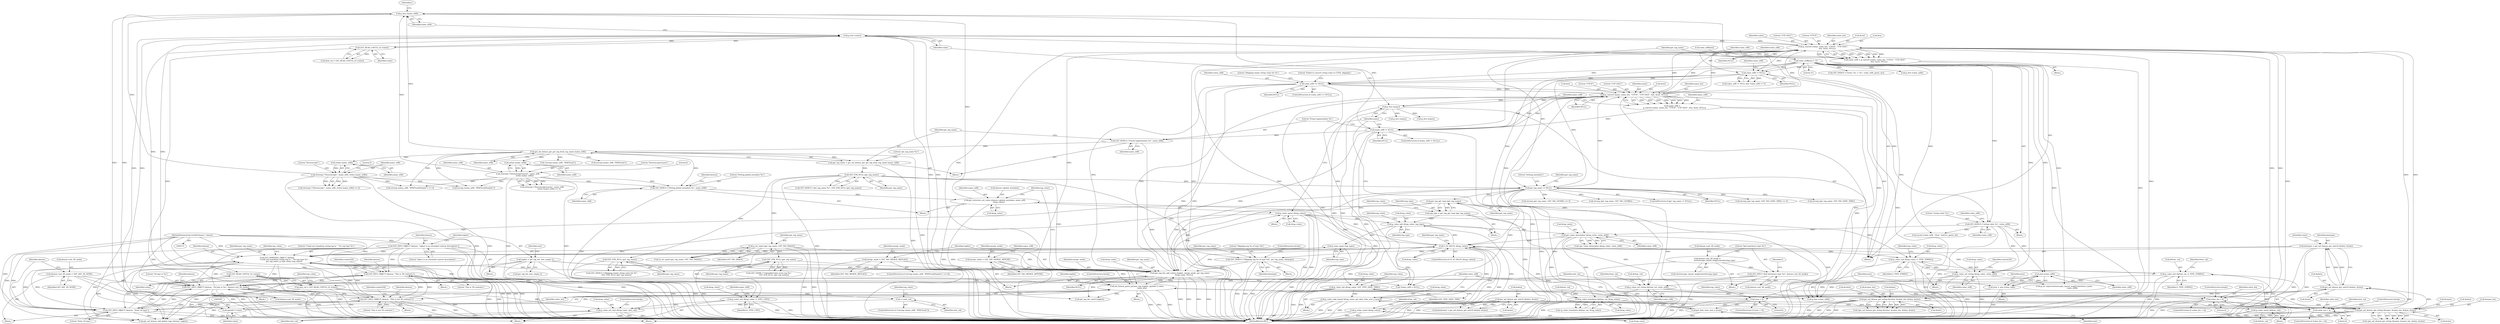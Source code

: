 digraph "0_gst-plugins-ugly_d21017b52a585f145e8d62781bcc1c5fefc7ee37@API" {
"1000625" [label="(Call,g_free (name_utf8))"];
"1000546" [label="(Call,strncmp (\"Stereoscopic\", name_utf8, strlen (name_utf8)))"];
"1000549" [label="(Call,strlen (name_utf8))"];
"1000233" [label="(Call,gst_asf_demux_get_gst_tag_from_tag_name (name_utf8))"];
"1000228" [label="(Call,GST_DEBUG (\"Found tag/metadata %s\", name_utf8))"];
"1000224" [label="(Call,name_utf8 != NULL)"];
"1000211" [label="(Call,name_utf8 =\n        g_convert (name, name_len, \"UTF-8\", \"UTF-16LE\", &in, &out, NULL))"];
"1000213" [label="(Call,g_convert (name, name_len, \"UTF-8\", \"UTF-16LE\", &in, &out, NULL))"];
"1000621" [label="(Call,g_free (name))"];
"1000247" [label="(Call,g_convert (value, value_len, \"UTF-8\", \"UTF-16LE\",\n              &in, &out, NULL))"];
"1000623" [label="(Call,g_free (value))"];
"1000514" [label="(Call,GST_READ_UINT32_LE (value))"];
"1000499" [label="(Call,(guint8 *) value)"];
"1000542" [label="(Call,GST_READ_UINT32_LE (value))"];
"1000508" [label="(Call,value_len < 4)"];
"1000497" [label="(Call,asf_demux_parse_picture_tag (taglist, (guint8 *) value,\n                  value_len))"];
"1000131" [label="(Call,taglist = gst_tag_list_new_empty ())"];
"1000599" [label="(Call,gst_tag_list_add_values (taglist, merge_mode, gst_tag_name,\n              &tag_value, NULL))"];
"1000596" [label="(Call,merge_mode = GST_TAG_MERGE_REPLACE)"];
"1000587" [label="(Call,merge_mode = GST_TAG_MERGE_APPEND)"];
"1000237" [label="(Call,GST_STR_NULL (gst_tag_name))"];
"1000231" [label="(Call,gst_tag_name = gst_asf_demux_get_gst_tag_from_tag_name (name_utf8))"];
"1000492" [label="(Call,GST_STR_NULL (gst_tag_name))"];
"1000486" [label="(Call,g_str_equal (gst_tag_name, GST_TAG_IMAGE))"];
"1000474" [label="(Call,GST_STR_NULL (gst_tag_name))"];
"1000375" [label="(Call,GST_WARNING_OBJECT (demux,\n                        \"Could not transform string tag to \" \"%s tag type %s\",\n                        gst_tag_name, g_type_name (tag_type)))"];
"1000556" [label="(Call,GST_INFO_OBJECT (demux, \"This is 3D contents\"))"];
"1000128" [label="(Call,GST_INFO_OBJECT (demux, \"object is an extended content description\"))"];
"1000116" [label="(MethodParameterIn,GstASFDemux * demux)"];
"1000446" [label="(Call,GST_INFO_OBJECT (demux, \"3d type is %u\", demux->asf_3D_mode))"];
"1000564" [label="(Call,GST_INFO_OBJECT (demux, \"This is not 3D contenst\"))"];
"1000459" [label="(Call,GST_INFO_OBJECT (demux, \"None 3d type\"))"];
"1000454" [label="(Call,demux->asf_3D_mode = GST_ASF_3D_NONE)"];
"1000441" [label="(Call,GST_INFO (\"find interleave type %u\", demux->asf_3D_mode))"];
"1000432" [label="(Call,demux->asf_3D_mode =\n                          stereoscopic_layout_map[i].interleaving_type)"];
"1000345" [label="(Call,gst_tag_get_type (gst_tag_name))"];
"1000276" [label="(Call,gst_tag_name != NULL)"];
"1000259" [label="(Call,value_utf8 != NULL)"];
"1000245" [label="(Call,value_utf8 = g_convert (value, value_len, \"UTF-8\", \"UTF-16LE\",\n              &in, &out, NULL))"];
"1000270" [label="(Call,value_utf8[out] = '\0')"];
"1000379" [label="(Call,g_type_name (tag_type))"];
"1000347" [label="(Call,g_value_init (&tag_value, tag_type))"];
"1000579" [label="(Call,G_IS_VALUE (&tag_value))"];
"1000395" [label="(Call,g_value_set_string (&tag_value, value_utf8))"];
"1000391" [label="(Call,g_value_init (&tag_value, G_TYPE_STRING))"];
"1000618" [label="(Call,g_value_unset (&tag_value))"];
"1000611" [label="(Call,gst_structure_set_value (demux->global_metadata, name_utf8,\n              &tag_value))"];
"1000608" [label="(Call,GST_DEBUG (\"Setting global metadata %s\", name_utf8))"];
"1000405" [label="(Call,strncmp (\"StereoscopicLayout\", name_utf8,\n                        strlen (name_utf8)))"];
"1000408" [label="(Call,strlen (name_utf8))"];
"1000359" [label="(Call,g_value_init (&from_val, G_TYPE_STRING))"];
"1000384" [label="(Call,g_value_unset (&from_val))"];
"1000369" [label="(Call,g_value_transform (&from_val, &tag_value))"];
"1000363" [label="(Call,g_value_set_string (&from_val, value_utf8))"];
"1000353" [label="(Call,gst_value_deserialize (&tag_value, value_utf8))"];
"1000267" [label="(Call,GST_DEBUG (\"string value %s\", value_utf8))"];
"1000527" [label="(Call,g_value_set_uint (&tag_value, uint_val))"];
"1000516" [label="(Call,g_value_init (&tag_value, G_TYPE_UINT))"];
"1000512" [label="(Call,uint_val = GST_READ_UINT32_LE (value))"];
"1000525" [label="(Call,++uint_val)"];
"1000301" [label="(Call,g_value_take_boxed (&tag_value, gst_date_time_new_y (year)))"];
"1000297" [label="(Call,g_value_init (&tag_value, GST_TYPE_DATE_TIME))"];
"1000304" [label="(Call,gst_date_time_new_y (year))"];
"1000293" [label="(Call,year > 0)"];
"1000288" [label="(Call,year = atoi (value_utf8))"];
"1000290" [label="(Call,atoi (value_utf8))"];
"1000381" [label="(Call,g_value_unset (&tag_value))"];
"1000343" [label="(Call,tag_type = gst_tag_get_type (gst_tag_name))"];
"1000573" [label="(Call,GST_DEBUG (\"Skipping tag %s of type %d\", gst_tag_name, datatype))"];
"1000189" [label="(Call,datatype = gst_asf_demux_get_uint16 (&data, &size))"];
"1000191" [label="(Call,gst_asf_demux_get_uint16 (&data, &size))"];
"1000171" [label="(Call,gst_asf_demux_get_string (&name, &name_len, &data, &size))"];
"1000141" [label="(Call,gst_asf_demux_get_uint16 (&data, &size))"];
"1000198" [label="(Call,gst_asf_demux_get_string (&value, &value_len, &data, &size))"];
"1000464" [label="(Call,value_utf8 == NULL)"];
"1000536" [label="(Call,value_len < 4)"];
"1000249" [label="(Identifier,value_len)"];
"1000365" [label="(Identifier,from_val)"];
"1000189" [label="(Call,datatype = gst_asf_demux_get_uint16 (&data, &size))"];
"1000519" [label="(Identifier,G_TYPE_UINT)"];
"1000382" [label="(Call,&tag_value)"];
"1000203" [label="(Call,&data)"];
"1000453" [label="(Block,)"];
"1000274" [label="(Literal,'\0')"];
"1000391" [label="(Call,g_value_init (&tag_value, G_TYPE_STRING))"];
"1000401" [label="(Block,)"];
"1000515" [label="(Identifier,value)"];
"1000477" [label="(Identifier,value_utf8)"];
"1000308" [label="(Call,strcmp (gst_tag_name, GST_TAG_GENRE) == 0)"];
"1000199" [label="(Call,&value)"];
"1000509" [label="(Identifier,value_len)"];
"1000464" [label="(Call,value_utf8 == NULL)"];
"1000235" [label="(Call,GST_DEBUG (\"gst_tag_name %s\", GST_STR_NULL (gst_tag_name)))"];
"1000243" [label="(Block,)"];
"1000246" [label="(Identifier,value_utf8)"];
"1000469" [label="(Literal,\"Failed to convert string value to UTF8, skipping\")"];
"1000197" [label="(Call,!gst_asf_demux_get_string (&value, &value_len, &data, &size))"];
"1000547" [label="(Literal,\"Stereoscopic\")"];
"1000288" [label="(Call,year = atoi (value_utf8))"];
"1000298" [label="(Call,&tag_value)"];
"1000375" [label="(Call,GST_WARNING_OBJECT (demux,\n                        \"Could not transform string tag to \" \"%s tag type %s\",\n                        gst_tag_name, g_type_name (tag_type)))"];
"1000371" [label="(Identifier,from_val)"];
"1000295" [label="(Literal,0)"];
"1000286" [label="(Block,)"];
"1000449" [label="(Call,demux->asf_3D_mode)"];
"1000590" [label="(ControlStructure,if (strcmp (name_utf8, \"WM/TrackNumber\") == 0))"];
"1000551" [label="(Literal,0)"];
"1000475" [label="(Identifier,gst_tag_name)"];
"1000526" [label="(Identifier,uint_val)"];
"1000622" [label="(Identifier,name)"];
"1000293" [label="(Call,year > 0)"];
"1000362" [label="(Identifier,G_TYPE_STRING)"];
"1000363" [label="(Call,g_value_set_string (&from_val, value_utf8))"];
"1000514" [label="(Call,GST_READ_UINT32_LE (value))"];
"1000230" [label="(Identifier,name_utf8)"];
"1000528" [label="(Call,&tag_value)"];
"1000582" [label="(Block,)"];
"1000376" [label="(Identifier,demux)"];
"1000573" [label="(Call,GST_DEBUG (\"Skipping tag %s of type %d\", gst_tag_name, datatype))"];
"1000254" [label="(Call,&out)"];
"1000487" [label="(Identifier,gst_tag_name)"];
"1000555" [label="(Block,)"];
"1000304" [label="(Call,gst_date_time_new_y (year))"];
"1000191" [label="(Call,gst_asf_demux_get_uint16 (&data, &size))"];
"1000176" [label="(Call,&data)"];
"1000131" [label="(Call,taglist = gst_tag_list_new_empty ())"];
"1000568" [label="(Identifier,content3D)"];
"1000345" [label="(Call,gst_tag_get_type (gst_tag_name))"];
"1000485" [label="(Call,!g_str_equal (gst_tag_name, GST_TAG_IMAGE))"];
"1000383" [label="(Identifier,tag_value)"];
"1000128" [label="(Call,GST_INFO_OBJECT (demux, \"object is an extended content description\"))"];
"1000577" [label="(ControlStructure,break;)"];
"1000492" [label="(Call,GST_STR_NULL (gst_tag_name))"];
"1000377" [label="(Literal,\"Could not transform string tag to \" \"%s tag type %s\")"];
"1000505" [label="(Block,)"];
"1000352" [label="(Call,!gst_value_deserialize (&tag_value, value_utf8))"];
"1000360" [label="(Call,&from_val)"];
"1000218" [label="(Call,&in)"];
"1000271" [label="(Call,value_utf8[out])"];
"1000601" [label="(Identifier,merge_mode)"];
"1000330" [label="(Call,GST_DEBUG (\"Genre: %s -> %s\", value_utf8, genre_str))"];
"1000537" [label="(Identifier,value_len)"];
"1000139" [label="(Call,blockcount = gst_asf_demux_get_uint16 (&data, &size))"];
"1000154" [label="(Identifier,i)"];
"1000436" [label="(Call,stereoscopic_layout_map[i].interleaving_type)"];
"1000608" [label="(Call,GST_DEBUG (\"Setting global metadata %s\", name_utf8))"];
"1000309" [label="(Call,strcmp (gst_tag_name, GST_TAG_GENRE))"];
"1000517" [label="(Call,&tag_value)"];
"1000290" [label="(Call,atoi (value_utf8))"];
"1000433" [label="(Call,demux->asf_3D_mode)"];
"1000615" [label="(Identifier,name_utf8)"];
"1000116" [label="(MethodParameterIn,GstASFDemux * demux)"];
"1000226" [label="(Identifier,NULL)"];
"1000542" [label="(Call,GST_READ_UINT32_LE (value))"];
"1000591" [label="(Call,strcmp (name_utf8, \"WM/TrackNumber\") == 0)"];
"1000625" [label="(Call,g_free (name_utf8))"];
"1000466" [label="(Identifier,NULL)"];
"1000605" [label="(Identifier,NULL)"];
"1000502" [label="(Identifier,value_len)"];
"1000277" [label="(Identifier,gst_tag_name)"];
"1000530" [label="(Identifier,uint_val)"];
"1000620" [label="(Identifier,tag_value)"];
"1000455" [label="(Call,demux->asf_3D_mode)"];
"1000611" [label="(Call,gst_structure_set_value (demux->global_metadata, name_utf8,\n              &tag_value))"];
"1000513" [label="(Identifier,uint_val)"];
"1000454" [label="(Call,demux->asf_3D_mode = GST_ASF_3D_NONE)"];
"1000359" [label="(Call,g_value_init (&from_val, G_TYPE_STRING))"];
"1000405" [label="(Call,strncmp (\"StereoscopicLayout\", name_utf8,\n                        strlen (name_utf8)))"];
"1000461" [label="(Literal,\"None 3d type\")"];
"1000302" [label="(Call,&tag_value)"];
"1000421" [label="(Identifier,i)"];
"1000232" [label="(Identifier,gst_tag_name)"];
"1000587" [label="(Call,merge_mode = GST_TAG_MERGE_APPEND)"];
"1000136" [label="(Identifier,size)"];
"1000498" [label="(Identifier,taglist)"];
"1000297" [label="(Call,g_value_init (&tag_value, GST_TYPE_DATE_TIME))"];
"1000356" [label="(Identifier,value_utf8)"];
"1000144" [label="(Call,&size)"];
"1000565" [label="(Identifier,demux)"];
"1000266" [label="(Block,)"];
"1000275" [label="(ControlStructure,if (gst_tag_name != NULL))"];
"1000212" [label="(Identifier,name_utf8)"];
"1000354" [label="(Call,&tag_value)"];
"1000174" [label="(Call,&name_len)"];
"1000597" [label="(Identifier,merge_mode)"];
"1000640" [label="(MethodReturn,RET)"];
"1000256" [label="(Identifier,NULL)"];
"1000603" [label="(Call,&tag_value)"];
"1000236" [label="(Literal,\"gst_tag_name %s\")"];
"1000178" [label="(Call,&size)"];
"1000319" [label="(Call,sscanf (value_utf8, \"(%u)\", &id3v1_genre_id))"];
"1000205" [label="(Call,&size)"];
"1000432" [label="(Call,demux->asf_3D_mode =\n                          stereoscopic_layout_map[i].interleaving_type)"];
"1000346" [label="(Identifier,gst_tag_name)"];
"1000536" [label="(Call,value_len < 4)"];
"1000623" [label="(Call,g_free (value))"];
"1000531" [label="(ControlStructure,break;)"];
"1000541" [label="(Identifier,bool_val)"];
"1000459" [label="(Call,GST_INFO_OBJECT (demux, \"None 3d type\"))"];
"1000370" [label="(Call,&from_val)"];
"1000575" [label="(Identifier,gst_tag_name)"];
"1000227" [label="(Block,)"];
"1000216" [label="(Literal,\"UTF-8\")"];
"1000349" [label="(Identifier,tag_value)"];
"1000636" [label="(Call,gst_tag_list_unref (taglist))"];
"1000550" [label="(Identifier,name_utf8)"];
"1000546" [label="(Call,strncmp (\"Stereoscopic\", name_utf8, strlen (name_utf8)))"];
"1000165" [label="(Call,*name_utf8 = NULL)"];
"1000493" [label="(Identifier,gst_tag_name)"];
"1000238" [label="(Identifier,gst_tag_name)"];
"1000224" [label="(Call,name_utf8 != NULL)"];
"1000231" [label="(Call,gst_tag_name = gst_asf_demux_get_gst_tag_from_tag_name (name_utf8))"];
"1000222" [label="(Identifier,NULL)"];
"1000217" [label="(Literal,\"UTF-16LE\")"];
"1000259" [label="(Call,value_utf8 != NULL)"];
"1000499" [label="(Call,(guint8 *) value)"];
"1000618" [label="(Call,g_value_unset (&tag_value))"];
"1000353" [label="(Call,gst_value_deserialize (&tag_value, value_utf8))"];
"1000607" [label="(Block,)"];
"1000344" [label="(Identifier,tag_type)"];
"1000172" [label="(Call,&name)"];
"1000535" [label="(ControlStructure,if (value_len < 4))"];
"1000201" [label="(Call,&value_len)"];
"1000234" [label="(Identifier,name_utf8)"];
"1000593" [label="(Identifier,name_utf8)"];
"1000357" [label="(Block,)"];
"1000613" [label="(Identifier,demux)"];
"1000589" [label="(Identifier,GST_TAG_MERGE_APPEND)"];
"1000521" [label="(Call,!strcmp (name_utf8, \"WM/Track\"))"];
"1000386" [label="(Identifier,from_val)"];
"1000474" [label="(Call,GST_STR_NULL (gst_tag_name))"];
"1000132" [label="(Identifier,taglist)"];
"1000448" [label="(Literal,\"3d type is %u\")"];
"1000446" [label="(Call,GST_INFO_OBJECT (demux, \"3d type is %u\", demux->asf_3D_mode))"];
"1000292" [label="(ControlStructure,if (year > 0))"];
"1000488" [label="(Identifier,GST_TAG_IMAGE)"];
"1000200" [label="(Identifier,value)"];
"1000497" [label="(Call,asf_demux_parse_picture_tag (taglist, (guint8 *) value,\n                  value_len))"];
"1000130" [label="(Literal,\"object is an extended content description\")"];
"1000268" [label="(Literal,\"string value %s\")"];
"1000385" [label="(Call,&from_val)"];
"1000529" [label="(Identifier,tag_value)"];
"1000142" [label="(Call,&data)"];
"1000580" [label="(Call,&tag_value)"];
"1000463" [label="(ControlStructure,if (value_utf8 == NULL))"];
"1000507" [label="(ControlStructure,if (value_len < 4))"];
"1000443" [label="(Call,demux->asf_3D_mode)"];
"1000395" [label="(Call,g_value_set_string (&tag_value, value_utf8))"];
"1000368" [label="(Call,!g_value_transform (&from_val, &tag_value))"];
"1000355" [label="(Identifier,tag_value)"];
"1000486" [label="(Call,g_str_equal (gst_tag_name, GST_TAG_IMAGE))"];
"1000392" [label="(Call,&tag_value)"];
"1000299" [label="(Identifier,tag_value)"];
"1000237" [label="(Call,GST_STR_NULL (gst_tag_name))"];
"1000264" [label="(Identifier,value_utf8)"];
"1000579" [label="(Call,G_IS_VALUE (&tag_value))"];
"1000374" [label="(Block,)"];
"1000616" [label="(Call,&tag_value)"];
"1000599" [label="(Call,gst_tag_list_add_values (taglist, merge_mode, gst_tag_name,\n              &tag_value, NULL))"];
"1000585" [label="(Block,)"];
"1000270" [label="(Call,value_utf8[out] = '\0')"];
"1000380" [label="(Identifier,tag_type)"];
"1000564" [label="(Call,GST_INFO_OBJECT (demux, \"This is not 3D contenst\"))"];
"1000578" [label="(ControlStructure,if (G_IS_VALUE (&tag_value)))"];
"1000588" [label="(Identifier,merge_mode)"];
"1000133" [label="(Call,gst_tag_list_new_empty ())"];
"1000396" [label="(Call,&tag_value)"];
"1000141" [label="(Call,gst_asf_demux_get_uint16 (&data, &size))"];
"1000511" [label="(ControlStructure,break;)"];
"1000276" [label="(Call,gst_tag_name != NULL)"];
"1000379" [label="(Call,g_type_name (tag_type))"];
"1000431" [label="(Block,)"];
"1000407" [label="(Identifier,name_utf8)"];
"1000129" [label="(Identifier,demux)"];
"1000516" [label="(Call,g_value_init (&tag_value, G_TYPE_UINT))"];
"1000520" [label="(ControlStructure,if (!strcmp (name_utf8, \"WM/Track\")))"];
"1000300" [label="(Identifier,GST_TYPE_DATE_TIME)"];
"1000408" [label="(Call,strlen (name_utf8))"];
"1000186" [label="(Call,g_free (name))"];
"1000208" [label="(Call,g_free (name))"];
"1000190" [label="(Identifier,datatype)"];
"1000548" [label="(Identifier,name_utf8)"];
"1000211" [label="(Call,name_utf8 =\n        g_convert (name, name_len, \"UTF-8\", \"UTF-16LE\", &in, &out, NULL))"];
"1000627" [label="(Call,gst_asf_demux_add_global_tags (demux, taglist))"];
"1000406" [label="(Literal,\"StereoscopicLayout\")"];
"1000510" [label="(Literal,4)"];
"1000272" [label="(Identifier,value_utf8)"];
"1000626" [label="(Identifier,name_utf8)"];
"1000294" [label="(Identifier,year)"];
"1000400" [label="(Identifier,content3D)"];
"1000198" [label="(Call,gst_asf_demux_get_string (&value, &value_len, &data, &size))"];
"1000192" [label="(Call,&data)"];
"1000348" [label="(Call,&tag_value)"];
"1000334" [label="(Call,g_free (value_utf8))"];
"1000442" [label="(Literal,\"find interleave type %u\")"];
"1000214" [label="(Identifier,name)"];
"1000501" [label="(Identifier,value)"];
"1000609" [label="(Literal,\"Setting global metadata %s\")"];
"1000364" [label="(Call,&from_val)"];
"1000576" [label="(Identifier,datatype)"];
"1000252" [label="(Call,&in)"];
"1000233" [label="(Call,gst_asf_demux_get_gst_tag_from_tag_name (name_utf8))"];
"1000574" [label="(Literal,\"Skipping tag %s of type %d\")"];
"1000296" [label="(Block,)"];
"1000584" [label="(Identifier,gst_tag_name)"];
"1000155" [label="(Block,)"];
"1000397" [label="(Identifier,tag_value)"];
"1000366" [label="(Identifier,value_utf8)"];
"1000171" [label="(Call,gst_asf_demux_get_string (&name, &name_len, &data, &size))"];
"1000624" [label="(Identifier,value)"];
"1000248" [label="(Identifier,value)"];
"1000460" [label="(Identifier,demux)"];
"1000549" [label="(Call,strlen (name_utf8))"];
"1000619" [label="(Call,&tag_value)"];
"1000305" [label="(Identifier,year)"];
"1000503" [label="(ControlStructure,break;)"];
"1000556" [label="(Call,GST_INFO_OBJECT (demux, \"This is 3D contents\"))"];
"1000496" [label="(Block,)"];
"1000343" [label="(Call,tag_type = gst_tag_get_type (gst_tag_name))"];
"1000558" [label="(Literal,\"This is 3D contents\")"];
"1000247" [label="(Call,g_convert (value, value_len, \"UTF-8\", \"UTF-16LE\",\n              &in, &out, NULL))"];
"1000283" [label="(Identifier,gst_tag_name)"];
"1000563" [label="(Block,)"];
"1000476" [label="(Call,g_free (value_utf8))"];
"1000220" [label="(Call,&out)"];
"1000394" [label="(Identifier,G_TYPE_STRING)"];
"1000600" [label="(Identifier,taglist)"];
"1000539" [label="(ControlStructure,break;)"];
"1000410" [label="(Literal,0)"];
"1000267" [label="(Call,GST_DEBUG (\"string value %s\", value_utf8))"];
"1000170" [label="(Call,!gst_asf_demux_get_string (&name, &name_len, &data, &size))"];
"1000291" [label="(Identifier,value_utf8)"];
"1000465" [label="(Identifier,value_utf8)"];
"1000223" [label="(ControlStructure,if (name_utf8 != NULL))"];
"1000303" [label="(Identifier,tag_value)"];
"1000602" [label="(Identifier,gst_tag_name)"];
"1000278" [label="(Identifier,NULL)"];
"1000557" [label="(Identifier,demux)"];
"1000545" [label="(Call,strncmp (\"Stereoscopic\", name_utf8, strlen (name_utf8)) == 0)"];
"1000251" [label="(Literal,\"UTF-16LE\")"];
"1000347" [label="(Call,g_value_init (&tag_value, tag_type))"];
"1000447" [label="(Identifier,demux)"];
"1000525" [label="(Call,++uint_val)"];
"1000194" [label="(Call,&size)"];
"1000225" [label="(Identifier,name_utf8)"];
"1000560" [label="(Identifier,content3D)"];
"1000369" [label="(Call,g_value_transform (&from_val, &tag_value))"];
"1000119" [label="(Block,)"];
"1000213" [label="(Call,g_convert (name, name_len, \"UTF-8\", \"UTF-16LE\", &in, &out, NULL))"];
"1000512" [label="(Call,uint_val = GST_READ_UINT32_LE (value))"];
"1000258" [label="(Call,value_utf8 != NULL && *value_utf8 != '\0')"];
"1000527" [label="(Call,g_value_set_uint (&tag_value, uint_val))"];
"1000424" [label="(Call,g_str_equal (stereoscopic_layout_map[i].interleave_name,\n                            value_utf8))"];
"1000260" [label="(Identifier,value_utf8)"];
"1000522" [label="(Call,strcmp (name_utf8, \"WM/Track\"))"];
"1000388" [label="(Block,)"];
"1000301" [label="(Call,g_value_take_boxed (&tag_value, gst_date_time_new_y (year)))"];
"1000441" [label="(Call,GST_INFO (\"find interleave type %u\", demux->asf_3D_mode))"];
"1000621" [label="(Call,g_free (name))"];
"1000390" [label="(Literal,\"Setting metadata\")"];
"1000281" [label="(Call,strcmp (gst_tag_name, GST_TAG_DATE_TIME) == 0)"];
"1000540" [label="(Call,bool_val = GST_READ_UINT32_LE (value))"];
"1000398" [label="(Identifier,value_utf8)"];
"1000610" [label="(Identifier,name_utf8)"];
"1000269" [label="(Identifier,value_utf8)"];
"1000282" [label="(Call,strcmp (gst_tag_name, GST_TAG_DATE_TIME))"];
"1000566" [label="(Literal,\"This is not 3D contenst\")"];
"1000350" [label="(Identifier,tag_type)"];
"1000598" [label="(Identifier,GST_TAG_MERGE_REPLACE)"];
"1000592" [label="(Call,strcmp (name_utf8, \"WM/TrackNumber\"))"];
"1000228" [label="(Call,GST_DEBUG (\"Found tag/metadata %s\", name_utf8))"];
"1000378" [label="(Identifier,gst_tag_name)"];
"1000289" [label="(Identifier,year)"];
"1000596" [label="(Call,merge_mode = GST_TAG_MERGE_REPLACE)"];
"1000472" [label="(Call,GST_DEBUG (\"Skipping empty string value for %s\",\n                GST_STR_NULL (gst_tag_name)))"];
"1000458" [label="(Identifier,GST_ASF_3D_NONE)"];
"1000372" [label="(Call,&tag_value)"];
"1000543" [label="(Identifier,value)"];
"1000261" [label="(Identifier,NULL)"];
"1000341" [label="(Block,)"];
"1000245" [label="(Call,value_utf8 = g_convert (value, value_len, \"UTF-8\", \"UTF-16LE\",\n              &in, &out, NULL))"];
"1000381" [label="(Call,g_value_unset (&tag_value))"];
"1000612" [label="(Call,demux->global_metadata)"];
"1000404" [label="(Call,strncmp (\"StereoscopicLayout\", name_utf8,\n                        strlen (name_utf8)) == 0)"];
"1000250" [label="(Literal,\"UTF-8\")"];
"1000508" [label="(Call,value_len < 4)"];
"1000384" [label="(Call,g_value_unset (&from_val))"];
"1000523" [label="(Identifier,name_utf8)"];
"1000518" [label="(Identifier,tag_value)"];
"1000572" [label="(Block,)"];
"1000473" [label="(Literal,\"Skipping empty string value for %s\")"];
"1000409" [label="(Identifier,name_utf8)"];
"1000215" [label="(Identifier,name_len)"];
"1000229" [label="(Literal,\"Found tag/metadata %s\")"];
"1000490" [label="(Call,GST_FIXME (\"Unhandled byte array tag %s\",\n                  GST_STR_NULL (gst_tag_name)))"];
"1000538" [label="(Literal,4)"];
"1000625" -> "1000155"  [label="AST: "];
"1000625" -> "1000626"  [label="CFG: "];
"1000626" -> "1000625"  [label="AST: "];
"1000154" -> "1000625"  [label="CFG: "];
"1000625" -> "1000640"  [label="DDG: "];
"1000625" -> "1000640"  [label="DDG: "];
"1000546" -> "1000625"  [label="DDG: "];
"1000224" -> "1000625"  [label="DDG: "];
"1000405" -> "1000625"  [label="DDG: "];
"1000611" -> "1000625"  [label="DDG: "];
"1000233" -> "1000625"  [label="DDG: "];
"1000546" -> "1000545"  [label="AST: "];
"1000546" -> "1000549"  [label="CFG: "];
"1000547" -> "1000546"  [label="AST: "];
"1000548" -> "1000546"  [label="AST: "];
"1000549" -> "1000546"  [label="AST: "];
"1000551" -> "1000546"  [label="CFG: "];
"1000546" -> "1000640"  [label="DDG: "];
"1000546" -> "1000640"  [label="DDG: "];
"1000546" -> "1000545"  [label="DDG: "];
"1000546" -> "1000545"  [label="DDG: "];
"1000546" -> "1000545"  [label="DDG: "];
"1000549" -> "1000546"  [label="DDG: "];
"1000546" -> "1000591"  [label="DDG: "];
"1000546" -> "1000592"  [label="DDG: "];
"1000546" -> "1000608"  [label="DDG: "];
"1000549" -> "1000550"  [label="CFG: "];
"1000550" -> "1000549"  [label="AST: "];
"1000233" -> "1000549"  [label="DDG: "];
"1000233" -> "1000231"  [label="AST: "];
"1000233" -> "1000234"  [label="CFG: "];
"1000234" -> "1000233"  [label="AST: "];
"1000231" -> "1000233"  [label="CFG: "];
"1000233" -> "1000640"  [label="DDG: "];
"1000233" -> "1000231"  [label="DDG: "];
"1000228" -> "1000233"  [label="DDG: "];
"1000233" -> "1000408"  [label="DDG: "];
"1000233" -> "1000521"  [label="DDG: "];
"1000233" -> "1000522"  [label="DDG: "];
"1000233" -> "1000591"  [label="DDG: "];
"1000233" -> "1000592"  [label="DDG: "];
"1000233" -> "1000608"  [label="DDG: "];
"1000228" -> "1000227"  [label="AST: "];
"1000228" -> "1000230"  [label="CFG: "];
"1000229" -> "1000228"  [label="AST: "];
"1000230" -> "1000228"  [label="AST: "];
"1000232" -> "1000228"  [label="CFG: "];
"1000228" -> "1000640"  [label="DDG: "];
"1000224" -> "1000228"  [label="DDG: "];
"1000224" -> "1000223"  [label="AST: "];
"1000224" -> "1000226"  [label="CFG: "];
"1000225" -> "1000224"  [label="AST: "];
"1000226" -> "1000224"  [label="AST: "];
"1000229" -> "1000224"  [label="CFG: "];
"1000622" -> "1000224"  [label="CFG: "];
"1000224" -> "1000640"  [label="DDG: "];
"1000224" -> "1000640"  [label="DDG: "];
"1000224" -> "1000165"  [label="DDG: "];
"1000224" -> "1000213"  [label="DDG: "];
"1000211" -> "1000224"  [label="DDG: "];
"1000213" -> "1000224"  [label="DDG: "];
"1000224" -> "1000247"  [label="DDG: "];
"1000224" -> "1000599"  [label="DDG: "];
"1000211" -> "1000155"  [label="AST: "];
"1000211" -> "1000213"  [label="CFG: "];
"1000212" -> "1000211"  [label="AST: "];
"1000213" -> "1000211"  [label="AST: "];
"1000225" -> "1000211"  [label="CFG: "];
"1000211" -> "1000640"  [label="DDG: "];
"1000213" -> "1000211"  [label="DDG: "];
"1000213" -> "1000211"  [label="DDG: "];
"1000213" -> "1000211"  [label="DDG: "];
"1000213" -> "1000211"  [label="DDG: "];
"1000213" -> "1000211"  [label="DDG: "];
"1000213" -> "1000211"  [label="DDG: "];
"1000213" -> "1000211"  [label="DDG: "];
"1000213" -> "1000222"  [label="CFG: "];
"1000214" -> "1000213"  [label="AST: "];
"1000215" -> "1000213"  [label="AST: "];
"1000216" -> "1000213"  [label="AST: "];
"1000217" -> "1000213"  [label="AST: "];
"1000218" -> "1000213"  [label="AST: "];
"1000220" -> "1000213"  [label="AST: "];
"1000222" -> "1000213"  [label="AST: "];
"1000213" -> "1000640"  [label="DDG: "];
"1000213" -> "1000640"  [label="DDG: "];
"1000213" -> "1000640"  [label="DDG: "];
"1000213" -> "1000640"  [label="DDG: "];
"1000621" -> "1000213"  [label="DDG: "];
"1000247" -> "1000213"  [label="DDG: "];
"1000247" -> "1000213"  [label="DDG: "];
"1000276" -> "1000213"  [label="DDG: "];
"1000599" -> "1000213"  [label="DDG: "];
"1000464" -> "1000213"  [label="DDG: "];
"1000213" -> "1000247"  [label="DDG: "];
"1000213" -> "1000247"  [label="DDG: "];
"1000213" -> "1000621"  [label="DDG: "];
"1000621" -> "1000155"  [label="AST: "];
"1000621" -> "1000622"  [label="CFG: "];
"1000622" -> "1000621"  [label="AST: "];
"1000624" -> "1000621"  [label="CFG: "];
"1000621" -> "1000640"  [label="DDG: "];
"1000621" -> "1000640"  [label="DDG: "];
"1000621" -> "1000186"  [label="DDG: "];
"1000621" -> "1000208"  [label="DDG: "];
"1000247" -> "1000245"  [label="AST: "];
"1000247" -> "1000256"  [label="CFG: "];
"1000248" -> "1000247"  [label="AST: "];
"1000249" -> "1000247"  [label="AST: "];
"1000250" -> "1000247"  [label="AST: "];
"1000251" -> "1000247"  [label="AST: "];
"1000252" -> "1000247"  [label="AST: "];
"1000254" -> "1000247"  [label="AST: "];
"1000256" -> "1000247"  [label="AST: "];
"1000245" -> "1000247"  [label="CFG: "];
"1000247" -> "1000640"  [label="DDG: "];
"1000247" -> "1000640"  [label="DDG: "];
"1000247" -> "1000640"  [label="DDG: "];
"1000247" -> "1000640"  [label="DDG: "];
"1000247" -> "1000245"  [label="DDG: "];
"1000247" -> "1000245"  [label="DDG: "];
"1000247" -> "1000245"  [label="DDG: "];
"1000247" -> "1000245"  [label="DDG: "];
"1000247" -> "1000245"  [label="DDG: "];
"1000247" -> "1000245"  [label="DDG: "];
"1000247" -> "1000245"  [label="DDG: "];
"1000623" -> "1000247"  [label="DDG: "];
"1000508" -> "1000247"  [label="DDG: "];
"1000497" -> "1000247"  [label="DDG: "];
"1000536" -> "1000247"  [label="DDG: "];
"1000247" -> "1000259"  [label="DDG: "];
"1000247" -> "1000497"  [label="DDG: "];
"1000247" -> "1000508"  [label="DDG: "];
"1000247" -> "1000536"  [label="DDG: "];
"1000247" -> "1000623"  [label="DDG: "];
"1000623" -> "1000155"  [label="AST: "];
"1000623" -> "1000624"  [label="CFG: "];
"1000624" -> "1000623"  [label="AST: "];
"1000626" -> "1000623"  [label="CFG: "];
"1000623" -> "1000640"  [label="DDG: "];
"1000623" -> "1000640"  [label="DDG: "];
"1000623" -> "1000499"  [label="DDG: "];
"1000623" -> "1000514"  [label="DDG: "];
"1000623" -> "1000542"  [label="DDG: "];
"1000514" -> "1000623"  [label="DDG: "];
"1000499" -> "1000623"  [label="DDG: "];
"1000542" -> "1000623"  [label="DDG: "];
"1000514" -> "1000512"  [label="AST: "];
"1000514" -> "1000515"  [label="CFG: "];
"1000515" -> "1000514"  [label="AST: "];
"1000512" -> "1000514"  [label="CFG: "];
"1000514" -> "1000640"  [label="DDG: "];
"1000514" -> "1000512"  [label="DDG: "];
"1000499" -> "1000497"  [label="AST: "];
"1000499" -> "1000501"  [label="CFG: "];
"1000500" -> "1000499"  [label="AST: "];
"1000501" -> "1000499"  [label="AST: "];
"1000502" -> "1000499"  [label="CFG: "];
"1000499" -> "1000640"  [label="DDG: "];
"1000499" -> "1000497"  [label="DDG: "];
"1000542" -> "1000540"  [label="AST: "];
"1000542" -> "1000543"  [label="CFG: "];
"1000543" -> "1000542"  [label="AST: "];
"1000540" -> "1000542"  [label="CFG: "];
"1000542" -> "1000640"  [label="DDG: "];
"1000542" -> "1000540"  [label="DDG: "];
"1000508" -> "1000507"  [label="AST: "];
"1000508" -> "1000510"  [label="CFG: "];
"1000509" -> "1000508"  [label="AST: "];
"1000510" -> "1000508"  [label="AST: "];
"1000511" -> "1000508"  [label="CFG: "];
"1000513" -> "1000508"  [label="CFG: "];
"1000508" -> "1000640"  [label="DDG: "];
"1000508" -> "1000640"  [label="DDG: "];
"1000508" -> "1000497"  [label="DDG: "];
"1000497" -> "1000508"  [label="DDG: "];
"1000536" -> "1000508"  [label="DDG: "];
"1000508" -> "1000536"  [label="DDG: "];
"1000497" -> "1000496"  [label="AST: "];
"1000497" -> "1000502"  [label="CFG: "];
"1000498" -> "1000497"  [label="AST: "];
"1000502" -> "1000497"  [label="AST: "];
"1000503" -> "1000497"  [label="CFG: "];
"1000497" -> "1000640"  [label="DDG: "];
"1000497" -> "1000640"  [label="DDG: "];
"1000497" -> "1000640"  [label="DDG: "];
"1000131" -> "1000497"  [label="DDG: "];
"1000599" -> "1000497"  [label="DDG: "];
"1000536" -> "1000497"  [label="DDG: "];
"1000497" -> "1000536"  [label="DDG: "];
"1000497" -> "1000599"  [label="DDG: "];
"1000497" -> "1000627"  [label="DDG: "];
"1000497" -> "1000636"  [label="DDG: "];
"1000131" -> "1000119"  [label="AST: "];
"1000131" -> "1000133"  [label="CFG: "];
"1000132" -> "1000131"  [label="AST: "];
"1000133" -> "1000131"  [label="AST: "];
"1000136" -> "1000131"  [label="CFG: "];
"1000131" -> "1000640"  [label="DDG: "];
"1000131" -> "1000599"  [label="DDG: "];
"1000131" -> "1000627"  [label="DDG: "];
"1000131" -> "1000636"  [label="DDG: "];
"1000599" -> "1000585"  [label="AST: "];
"1000599" -> "1000605"  [label="CFG: "];
"1000600" -> "1000599"  [label="AST: "];
"1000601" -> "1000599"  [label="AST: "];
"1000602" -> "1000599"  [label="AST: "];
"1000603" -> "1000599"  [label="AST: "];
"1000605" -> "1000599"  [label="AST: "];
"1000620" -> "1000599"  [label="CFG: "];
"1000599" -> "1000640"  [label="DDG: "];
"1000599" -> "1000640"  [label="DDG: "];
"1000599" -> "1000640"  [label="DDG: "];
"1000599" -> "1000640"  [label="DDG: "];
"1000599" -> "1000165"  [label="DDG: "];
"1000596" -> "1000599"  [label="DDG: "];
"1000587" -> "1000599"  [label="DDG: "];
"1000237" -> "1000599"  [label="DDG: "];
"1000492" -> "1000599"  [label="DDG: "];
"1000474" -> "1000599"  [label="DDG: "];
"1000375" -> "1000599"  [label="DDG: "];
"1000276" -> "1000599"  [label="DDG: "];
"1000276" -> "1000599"  [label="DDG: "];
"1000345" -> "1000599"  [label="DDG: "];
"1000486" -> "1000599"  [label="DDG: "];
"1000573" -> "1000599"  [label="DDG: "];
"1000579" -> "1000599"  [label="DDG: "];
"1000464" -> "1000599"  [label="DDG: "];
"1000599" -> "1000618"  [label="DDG: "];
"1000599" -> "1000627"  [label="DDG: "];
"1000599" -> "1000636"  [label="DDG: "];
"1000596" -> "1000590"  [label="AST: "];
"1000596" -> "1000598"  [label="CFG: "];
"1000597" -> "1000596"  [label="AST: "];
"1000598" -> "1000596"  [label="AST: "];
"1000600" -> "1000596"  [label="CFG: "];
"1000596" -> "1000640"  [label="DDG: "];
"1000587" -> "1000585"  [label="AST: "];
"1000587" -> "1000589"  [label="CFG: "];
"1000588" -> "1000587"  [label="AST: "];
"1000589" -> "1000587"  [label="AST: "];
"1000593" -> "1000587"  [label="CFG: "];
"1000587" -> "1000640"  [label="DDG: "];
"1000237" -> "1000235"  [label="AST: "];
"1000237" -> "1000238"  [label="CFG: "];
"1000238" -> "1000237"  [label="AST: "];
"1000235" -> "1000237"  [label="CFG: "];
"1000237" -> "1000640"  [label="DDG: "];
"1000237" -> "1000235"  [label="DDG: "];
"1000231" -> "1000237"  [label="DDG: "];
"1000237" -> "1000276"  [label="DDG: "];
"1000237" -> "1000474"  [label="DDG: "];
"1000237" -> "1000486"  [label="DDG: "];
"1000237" -> "1000573"  [label="DDG: "];
"1000231" -> "1000227"  [label="AST: "];
"1000232" -> "1000231"  [label="AST: "];
"1000236" -> "1000231"  [label="CFG: "];
"1000231" -> "1000640"  [label="DDG: "];
"1000492" -> "1000490"  [label="AST: "];
"1000492" -> "1000493"  [label="CFG: "];
"1000493" -> "1000492"  [label="AST: "];
"1000490" -> "1000492"  [label="CFG: "];
"1000492" -> "1000640"  [label="DDG: "];
"1000492" -> "1000490"  [label="DDG: "];
"1000486" -> "1000492"  [label="DDG: "];
"1000486" -> "1000485"  [label="AST: "];
"1000486" -> "1000488"  [label="CFG: "];
"1000487" -> "1000486"  [label="AST: "];
"1000488" -> "1000486"  [label="AST: "];
"1000485" -> "1000486"  [label="CFG: "];
"1000486" -> "1000640"  [label="DDG: "];
"1000486" -> "1000640"  [label="DDG: "];
"1000486" -> "1000485"  [label="DDG: "];
"1000486" -> "1000485"  [label="DDG: "];
"1000474" -> "1000472"  [label="AST: "];
"1000474" -> "1000475"  [label="CFG: "];
"1000475" -> "1000474"  [label="AST: "];
"1000472" -> "1000474"  [label="CFG: "];
"1000474" -> "1000640"  [label="DDG: "];
"1000474" -> "1000472"  [label="DDG: "];
"1000375" -> "1000374"  [label="AST: "];
"1000375" -> "1000379"  [label="CFG: "];
"1000376" -> "1000375"  [label="AST: "];
"1000377" -> "1000375"  [label="AST: "];
"1000378" -> "1000375"  [label="AST: "];
"1000379" -> "1000375"  [label="AST: "];
"1000383" -> "1000375"  [label="CFG: "];
"1000375" -> "1000640"  [label="DDG: "];
"1000375" -> "1000640"  [label="DDG: "];
"1000375" -> "1000640"  [label="DDG: "];
"1000375" -> "1000640"  [label="DDG: "];
"1000556" -> "1000375"  [label="DDG: "];
"1000128" -> "1000375"  [label="DDG: "];
"1000446" -> "1000375"  [label="DDG: "];
"1000564" -> "1000375"  [label="DDG: "];
"1000459" -> "1000375"  [label="DDG: "];
"1000116" -> "1000375"  [label="DDG: "];
"1000345" -> "1000375"  [label="DDG: "];
"1000379" -> "1000375"  [label="DDG: "];
"1000375" -> "1000446"  [label="DDG: "];
"1000375" -> "1000459"  [label="DDG: "];
"1000375" -> "1000556"  [label="DDG: "];
"1000375" -> "1000564"  [label="DDG: "];
"1000375" -> "1000627"  [label="DDG: "];
"1000556" -> "1000555"  [label="AST: "];
"1000556" -> "1000558"  [label="CFG: "];
"1000557" -> "1000556"  [label="AST: "];
"1000558" -> "1000556"  [label="AST: "];
"1000560" -> "1000556"  [label="CFG: "];
"1000556" -> "1000640"  [label="DDG: "];
"1000556" -> "1000640"  [label="DDG: "];
"1000556" -> "1000446"  [label="DDG: "];
"1000556" -> "1000459"  [label="DDG: "];
"1000128" -> "1000556"  [label="DDG: "];
"1000446" -> "1000556"  [label="DDG: "];
"1000564" -> "1000556"  [label="DDG: "];
"1000459" -> "1000556"  [label="DDG: "];
"1000116" -> "1000556"  [label="DDG: "];
"1000556" -> "1000564"  [label="DDG: "];
"1000556" -> "1000627"  [label="DDG: "];
"1000128" -> "1000119"  [label="AST: "];
"1000128" -> "1000130"  [label="CFG: "];
"1000129" -> "1000128"  [label="AST: "];
"1000130" -> "1000128"  [label="AST: "];
"1000132" -> "1000128"  [label="CFG: "];
"1000128" -> "1000640"  [label="DDG: "];
"1000128" -> "1000640"  [label="DDG: "];
"1000116" -> "1000128"  [label="DDG: "];
"1000128" -> "1000446"  [label="DDG: "];
"1000128" -> "1000459"  [label="DDG: "];
"1000128" -> "1000564"  [label="DDG: "];
"1000128" -> "1000627"  [label="DDG: "];
"1000116" -> "1000115"  [label="AST: "];
"1000116" -> "1000640"  [label="DDG: "];
"1000116" -> "1000446"  [label="DDG: "];
"1000116" -> "1000459"  [label="DDG: "];
"1000116" -> "1000564"  [label="DDG: "];
"1000116" -> "1000627"  [label="DDG: "];
"1000446" -> "1000401"  [label="AST: "];
"1000446" -> "1000449"  [label="CFG: "];
"1000447" -> "1000446"  [label="AST: "];
"1000448" -> "1000446"  [label="AST: "];
"1000449" -> "1000446"  [label="AST: "];
"1000477" -> "1000446"  [label="CFG: "];
"1000446" -> "1000640"  [label="DDG: "];
"1000446" -> "1000640"  [label="DDG: "];
"1000446" -> "1000640"  [label="DDG: "];
"1000564" -> "1000446"  [label="DDG: "];
"1000459" -> "1000446"  [label="DDG: "];
"1000454" -> "1000446"  [label="DDG: "];
"1000441" -> "1000446"  [label="DDG: "];
"1000446" -> "1000459"  [label="DDG: "];
"1000446" -> "1000564"  [label="DDG: "];
"1000446" -> "1000627"  [label="DDG: "];
"1000564" -> "1000563"  [label="AST: "];
"1000564" -> "1000566"  [label="CFG: "];
"1000565" -> "1000564"  [label="AST: "];
"1000566" -> "1000564"  [label="AST: "];
"1000568" -> "1000564"  [label="CFG: "];
"1000564" -> "1000640"  [label="DDG: "];
"1000564" -> "1000640"  [label="DDG: "];
"1000564" -> "1000459"  [label="DDG: "];
"1000459" -> "1000564"  [label="DDG: "];
"1000564" -> "1000627"  [label="DDG: "];
"1000459" -> "1000453"  [label="AST: "];
"1000459" -> "1000461"  [label="CFG: "];
"1000460" -> "1000459"  [label="AST: "];
"1000461" -> "1000459"  [label="AST: "];
"1000477" -> "1000459"  [label="CFG: "];
"1000459" -> "1000640"  [label="DDG: "];
"1000459" -> "1000640"  [label="DDG: "];
"1000459" -> "1000627"  [label="DDG: "];
"1000454" -> "1000453"  [label="AST: "];
"1000454" -> "1000458"  [label="CFG: "];
"1000455" -> "1000454"  [label="AST: "];
"1000458" -> "1000454"  [label="AST: "];
"1000460" -> "1000454"  [label="CFG: "];
"1000454" -> "1000640"  [label="DDG: "];
"1000454" -> "1000640"  [label="DDG: "];
"1000441" -> "1000431"  [label="AST: "];
"1000441" -> "1000443"  [label="CFG: "];
"1000442" -> "1000441"  [label="AST: "];
"1000443" -> "1000441"  [label="AST: "];
"1000421" -> "1000441"  [label="CFG: "];
"1000441" -> "1000640"  [label="DDG: "];
"1000432" -> "1000441"  [label="DDG: "];
"1000432" -> "1000431"  [label="AST: "];
"1000432" -> "1000436"  [label="CFG: "];
"1000433" -> "1000432"  [label="AST: "];
"1000436" -> "1000432"  [label="AST: "];
"1000442" -> "1000432"  [label="CFG: "];
"1000432" -> "1000640"  [label="DDG: "];
"1000345" -> "1000343"  [label="AST: "];
"1000345" -> "1000346"  [label="CFG: "];
"1000346" -> "1000345"  [label="AST: "];
"1000343" -> "1000345"  [label="CFG: "];
"1000345" -> "1000640"  [label="DDG: "];
"1000345" -> "1000343"  [label="DDG: "];
"1000276" -> "1000345"  [label="DDG: "];
"1000276" -> "1000275"  [label="AST: "];
"1000276" -> "1000278"  [label="CFG: "];
"1000277" -> "1000276"  [label="AST: "];
"1000278" -> "1000276"  [label="AST: "];
"1000283" -> "1000276"  [label="CFG: "];
"1000390" -> "1000276"  [label="CFG: "];
"1000276" -> "1000640"  [label="DDG: "];
"1000276" -> "1000640"  [label="DDG: "];
"1000276" -> "1000640"  [label="DDG: "];
"1000276" -> "1000165"  [label="DDG: "];
"1000259" -> "1000276"  [label="DDG: "];
"1000276" -> "1000281"  [label="DDG: "];
"1000276" -> "1000282"  [label="DDG: "];
"1000276" -> "1000308"  [label="DDG: "];
"1000276" -> "1000309"  [label="DDG: "];
"1000259" -> "1000258"  [label="AST: "];
"1000259" -> "1000261"  [label="CFG: "];
"1000260" -> "1000259"  [label="AST: "];
"1000261" -> "1000259"  [label="AST: "];
"1000264" -> "1000259"  [label="CFG: "];
"1000258" -> "1000259"  [label="CFG: "];
"1000259" -> "1000258"  [label="DDG: "];
"1000259" -> "1000258"  [label="DDG: "];
"1000245" -> "1000259"  [label="DDG: "];
"1000270" -> "1000259"  [label="DDG: "];
"1000259" -> "1000267"  [label="DDG: "];
"1000259" -> "1000464"  [label="DDG: "];
"1000259" -> "1000464"  [label="DDG: "];
"1000245" -> "1000243"  [label="AST: "];
"1000246" -> "1000245"  [label="AST: "];
"1000260" -> "1000245"  [label="CFG: "];
"1000245" -> "1000640"  [label="DDG: "];
"1000270" -> "1000266"  [label="AST: "];
"1000270" -> "1000274"  [label="CFG: "];
"1000271" -> "1000270"  [label="AST: "];
"1000274" -> "1000270"  [label="AST: "];
"1000277" -> "1000270"  [label="CFG: "];
"1000270" -> "1000640"  [label="DDG: "];
"1000270" -> "1000267"  [label="DDG: "];
"1000270" -> "1000290"  [label="DDG: "];
"1000270" -> "1000319"  [label="DDG: "];
"1000270" -> "1000330"  [label="DDG: "];
"1000270" -> "1000334"  [label="DDG: "];
"1000270" -> "1000353"  [label="DDG: "];
"1000270" -> "1000363"  [label="DDG: "];
"1000270" -> "1000395"  [label="DDG: "];
"1000270" -> "1000424"  [label="DDG: "];
"1000270" -> "1000464"  [label="DDG: "];
"1000270" -> "1000476"  [label="DDG: "];
"1000379" -> "1000380"  [label="CFG: "];
"1000380" -> "1000379"  [label="AST: "];
"1000379" -> "1000640"  [label="DDG: "];
"1000347" -> "1000379"  [label="DDG: "];
"1000347" -> "1000341"  [label="AST: "];
"1000347" -> "1000350"  [label="CFG: "];
"1000348" -> "1000347"  [label="AST: "];
"1000350" -> "1000347"  [label="AST: "];
"1000355" -> "1000347"  [label="CFG: "];
"1000347" -> "1000640"  [label="DDG: "];
"1000347" -> "1000640"  [label="DDG: "];
"1000579" -> "1000347"  [label="DDG: "];
"1000618" -> "1000347"  [label="DDG: "];
"1000343" -> "1000347"  [label="DDG: "];
"1000347" -> "1000353"  [label="DDG: "];
"1000579" -> "1000578"  [label="AST: "];
"1000579" -> "1000580"  [label="CFG: "];
"1000580" -> "1000579"  [label="AST: "];
"1000584" -> "1000579"  [label="CFG: "];
"1000622" -> "1000579"  [label="CFG: "];
"1000579" -> "1000640"  [label="DDG: "];
"1000579" -> "1000640"  [label="DDG: "];
"1000579" -> "1000297"  [label="DDG: "];
"1000579" -> "1000391"  [label="DDG: "];
"1000579" -> "1000516"  [label="DDG: "];
"1000395" -> "1000579"  [label="DDG: "];
"1000527" -> "1000579"  [label="DDG: "];
"1000301" -> "1000579"  [label="DDG: "];
"1000353" -> "1000579"  [label="DDG: "];
"1000369" -> "1000579"  [label="DDG: "];
"1000618" -> "1000579"  [label="DDG: "];
"1000381" -> "1000579"  [label="DDG: "];
"1000579" -> "1000611"  [label="DDG: "];
"1000395" -> "1000388"  [label="AST: "];
"1000395" -> "1000398"  [label="CFG: "];
"1000396" -> "1000395"  [label="AST: "];
"1000398" -> "1000395"  [label="AST: "];
"1000400" -> "1000395"  [label="CFG: "];
"1000395" -> "1000640"  [label="DDG: "];
"1000395" -> "1000640"  [label="DDG: "];
"1000391" -> "1000395"  [label="DDG: "];
"1000267" -> "1000395"  [label="DDG: "];
"1000395" -> "1000424"  [label="DDG: "];
"1000395" -> "1000476"  [label="DDG: "];
"1000391" -> "1000388"  [label="AST: "];
"1000391" -> "1000394"  [label="CFG: "];
"1000392" -> "1000391"  [label="AST: "];
"1000394" -> "1000391"  [label="AST: "];
"1000397" -> "1000391"  [label="CFG: "];
"1000391" -> "1000640"  [label="DDG: "];
"1000391" -> "1000640"  [label="DDG: "];
"1000391" -> "1000359"  [label="DDG: "];
"1000618" -> "1000391"  [label="DDG: "];
"1000359" -> "1000391"  [label="DDG: "];
"1000618" -> "1000582"  [label="AST: "];
"1000618" -> "1000619"  [label="CFG: "];
"1000619" -> "1000618"  [label="AST: "];
"1000622" -> "1000618"  [label="CFG: "];
"1000618" -> "1000640"  [label="DDG: "];
"1000618" -> "1000640"  [label="DDG: "];
"1000618" -> "1000297"  [label="DDG: "];
"1000618" -> "1000516"  [label="DDG: "];
"1000611" -> "1000618"  [label="DDG: "];
"1000611" -> "1000607"  [label="AST: "];
"1000611" -> "1000616"  [label="CFG: "];
"1000612" -> "1000611"  [label="AST: "];
"1000615" -> "1000611"  [label="AST: "];
"1000616" -> "1000611"  [label="AST: "];
"1000620" -> "1000611"  [label="CFG: "];
"1000611" -> "1000640"  [label="DDG: "];
"1000611" -> "1000640"  [label="DDG: "];
"1000608" -> "1000611"  [label="DDG: "];
"1000608" -> "1000607"  [label="AST: "];
"1000608" -> "1000610"  [label="CFG: "];
"1000609" -> "1000608"  [label="AST: "];
"1000610" -> "1000608"  [label="AST: "];
"1000613" -> "1000608"  [label="CFG: "];
"1000608" -> "1000640"  [label="DDG: "];
"1000405" -> "1000608"  [label="DDG: "];
"1000405" -> "1000404"  [label="AST: "];
"1000405" -> "1000408"  [label="CFG: "];
"1000406" -> "1000405"  [label="AST: "];
"1000407" -> "1000405"  [label="AST: "];
"1000408" -> "1000405"  [label="AST: "];
"1000410" -> "1000405"  [label="CFG: "];
"1000405" -> "1000640"  [label="DDG: "];
"1000405" -> "1000640"  [label="DDG: "];
"1000405" -> "1000404"  [label="DDG: "];
"1000405" -> "1000404"  [label="DDG: "];
"1000405" -> "1000404"  [label="DDG: "];
"1000408" -> "1000405"  [label="DDG: "];
"1000405" -> "1000591"  [label="DDG: "];
"1000405" -> "1000592"  [label="DDG: "];
"1000408" -> "1000409"  [label="CFG: "];
"1000409" -> "1000408"  [label="AST: "];
"1000359" -> "1000357"  [label="AST: "];
"1000359" -> "1000362"  [label="CFG: "];
"1000360" -> "1000359"  [label="AST: "];
"1000362" -> "1000359"  [label="AST: "];
"1000365" -> "1000359"  [label="CFG: "];
"1000359" -> "1000640"  [label="DDG: "];
"1000359" -> "1000640"  [label="DDG: "];
"1000384" -> "1000359"  [label="DDG: "];
"1000359" -> "1000363"  [label="DDG: "];
"1000384" -> "1000357"  [label="AST: "];
"1000384" -> "1000385"  [label="CFG: "];
"1000385" -> "1000384"  [label="AST: "];
"1000477" -> "1000384"  [label="CFG: "];
"1000384" -> "1000640"  [label="DDG: "];
"1000384" -> "1000640"  [label="DDG: "];
"1000369" -> "1000384"  [label="DDG: "];
"1000369" -> "1000368"  [label="AST: "];
"1000369" -> "1000372"  [label="CFG: "];
"1000370" -> "1000369"  [label="AST: "];
"1000372" -> "1000369"  [label="AST: "];
"1000368" -> "1000369"  [label="CFG: "];
"1000369" -> "1000640"  [label="DDG: "];
"1000369" -> "1000368"  [label="DDG: "];
"1000369" -> "1000368"  [label="DDG: "];
"1000363" -> "1000369"  [label="DDG: "];
"1000353" -> "1000369"  [label="DDG: "];
"1000369" -> "1000381"  [label="DDG: "];
"1000363" -> "1000357"  [label="AST: "];
"1000363" -> "1000366"  [label="CFG: "];
"1000364" -> "1000363"  [label="AST: "];
"1000366" -> "1000363"  [label="AST: "];
"1000371" -> "1000363"  [label="CFG: "];
"1000363" -> "1000640"  [label="DDG: "];
"1000353" -> "1000363"  [label="DDG: "];
"1000363" -> "1000476"  [label="DDG: "];
"1000353" -> "1000352"  [label="AST: "];
"1000353" -> "1000356"  [label="CFG: "];
"1000354" -> "1000353"  [label="AST: "];
"1000356" -> "1000353"  [label="AST: "];
"1000352" -> "1000353"  [label="CFG: "];
"1000353" -> "1000640"  [label="DDG: "];
"1000353" -> "1000352"  [label="DDG: "];
"1000353" -> "1000352"  [label="DDG: "];
"1000267" -> "1000353"  [label="DDG: "];
"1000353" -> "1000476"  [label="DDG: "];
"1000267" -> "1000266"  [label="AST: "];
"1000267" -> "1000269"  [label="CFG: "];
"1000268" -> "1000267"  [label="AST: "];
"1000269" -> "1000267"  [label="AST: "];
"1000272" -> "1000267"  [label="CFG: "];
"1000267" -> "1000640"  [label="DDG: "];
"1000267" -> "1000290"  [label="DDG: "];
"1000267" -> "1000319"  [label="DDG: "];
"1000527" -> "1000505"  [label="AST: "];
"1000527" -> "1000530"  [label="CFG: "];
"1000528" -> "1000527"  [label="AST: "];
"1000530" -> "1000527"  [label="AST: "];
"1000531" -> "1000527"  [label="CFG: "];
"1000527" -> "1000640"  [label="DDG: "];
"1000527" -> "1000640"  [label="DDG: "];
"1000527" -> "1000640"  [label="DDG: "];
"1000516" -> "1000527"  [label="DDG: "];
"1000512" -> "1000527"  [label="DDG: "];
"1000525" -> "1000527"  [label="DDG: "];
"1000516" -> "1000505"  [label="AST: "];
"1000516" -> "1000519"  [label="CFG: "];
"1000517" -> "1000516"  [label="AST: "];
"1000519" -> "1000516"  [label="AST: "];
"1000523" -> "1000516"  [label="CFG: "];
"1000516" -> "1000640"  [label="DDG: "];
"1000516" -> "1000640"  [label="DDG: "];
"1000512" -> "1000505"  [label="AST: "];
"1000513" -> "1000512"  [label="AST: "];
"1000518" -> "1000512"  [label="CFG: "];
"1000512" -> "1000640"  [label="DDG: "];
"1000512" -> "1000525"  [label="DDG: "];
"1000525" -> "1000520"  [label="AST: "];
"1000525" -> "1000526"  [label="CFG: "];
"1000526" -> "1000525"  [label="AST: "];
"1000529" -> "1000525"  [label="CFG: "];
"1000301" -> "1000296"  [label="AST: "];
"1000301" -> "1000304"  [label="CFG: "];
"1000302" -> "1000301"  [label="AST: "];
"1000304" -> "1000301"  [label="AST: "];
"1000477" -> "1000301"  [label="CFG: "];
"1000301" -> "1000640"  [label="DDG: "];
"1000301" -> "1000640"  [label="DDG: "];
"1000301" -> "1000640"  [label="DDG: "];
"1000297" -> "1000301"  [label="DDG: "];
"1000304" -> "1000301"  [label="DDG: "];
"1000297" -> "1000296"  [label="AST: "];
"1000297" -> "1000300"  [label="CFG: "];
"1000298" -> "1000297"  [label="AST: "];
"1000300" -> "1000297"  [label="AST: "];
"1000303" -> "1000297"  [label="CFG: "];
"1000297" -> "1000640"  [label="DDG: "];
"1000297" -> "1000640"  [label="DDG: "];
"1000304" -> "1000305"  [label="CFG: "];
"1000305" -> "1000304"  [label="AST: "];
"1000304" -> "1000640"  [label="DDG: "];
"1000293" -> "1000304"  [label="DDG: "];
"1000293" -> "1000292"  [label="AST: "];
"1000293" -> "1000295"  [label="CFG: "];
"1000294" -> "1000293"  [label="AST: "];
"1000295" -> "1000293"  [label="AST: "];
"1000299" -> "1000293"  [label="CFG: "];
"1000477" -> "1000293"  [label="CFG: "];
"1000293" -> "1000640"  [label="DDG: "];
"1000293" -> "1000640"  [label="DDG: "];
"1000288" -> "1000293"  [label="DDG: "];
"1000288" -> "1000286"  [label="AST: "];
"1000288" -> "1000290"  [label="CFG: "];
"1000289" -> "1000288"  [label="AST: "];
"1000290" -> "1000288"  [label="AST: "];
"1000294" -> "1000288"  [label="CFG: "];
"1000288" -> "1000640"  [label="DDG: "];
"1000290" -> "1000288"  [label="DDG: "];
"1000290" -> "1000291"  [label="CFG: "];
"1000291" -> "1000290"  [label="AST: "];
"1000290" -> "1000476"  [label="DDG: "];
"1000381" -> "1000374"  [label="AST: "];
"1000381" -> "1000382"  [label="CFG: "];
"1000382" -> "1000381"  [label="AST: "];
"1000386" -> "1000381"  [label="CFG: "];
"1000381" -> "1000640"  [label="DDG: "];
"1000381" -> "1000640"  [label="DDG: "];
"1000343" -> "1000341"  [label="AST: "];
"1000344" -> "1000343"  [label="AST: "];
"1000349" -> "1000343"  [label="CFG: "];
"1000343" -> "1000640"  [label="DDG: "];
"1000573" -> "1000572"  [label="AST: "];
"1000573" -> "1000576"  [label="CFG: "];
"1000574" -> "1000573"  [label="AST: "];
"1000575" -> "1000573"  [label="AST: "];
"1000576" -> "1000573"  [label="AST: "];
"1000577" -> "1000573"  [label="CFG: "];
"1000573" -> "1000640"  [label="DDG: "];
"1000573" -> "1000640"  [label="DDG: "];
"1000573" -> "1000640"  [label="DDG: "];
"1000189" -> "1000573"  [label="DDG: "];
"1000189" -> "1000155"  [label="AST: "];
"1000189" -> "1000191"  [label="CFG: "];
"1000190" -> "1000189"  [label="AST: "];
"1000191" -> "1000189"  [label="AST: "];
"1000200" -> "1000189"  [label="CFG: "];
"1000189" -> "1000640"  [label="DDG: "];
"1000189" -> "1000640"  [label="DDG: "];
"1000191" -> "1000189"  [label="DDG: "];
"1000191" -> "1000189"  [label="DDG: "];
"1000191" -> "1000194"  [label="CFG: "];
"1000192" -> "1000191"  [label="AST: "];
"1000194" -> "1000191"  [label="AST: "];
"1000171" -> "1000191"  [label="DDG: "];
"1000171" -> "1000191"  [label="DDG: "];
"1000191" -> "1000198"  [label="DDG: "];
"1000191" -> "1000198"  [label="DDG: "];
"1000171" -> "1000170"  [label="AST: "];
"1000171" -> "1000178"  [label="CFG: "];
"1000172" -> "1000171"  [label="AST: "];
"1000174" -> "1000171"  [label="AST: "];
"1000176" -> "1000171"  [label="AST: "];
"1000178" -> "1000171"  [label="AST: "];
"1000170" -> "1000171"  [label="CFG: "];
"1000171" -> "1000640"  [label="DDG: "];
"1000171" -> "1000640"  [label="DDG: "];
"1000171" -> "1000640"  [label="DDG: "];
"1000171" -> "1000640"  [label="DDG: "];
"1000171" -> "1000170"  [label="DDG: "];
"1000171" -> "1000170"  [label="DDG: "];
"1000171" -> "1000170"  [label="DDG: "];
"1000171" -> "1000170"  [label="DDG: "];
"1000141" -> "1000171"  [label="DDG: "];
"1000141" -> "1000171"  [label="DDG: "];
"1000198" -> "1000171"  [label="DDG: "];
"1000198" -> "1000171"  [label="DDG: "];
"1000141" -> "1000139"  [label="AST: "];
"1000141" -> "1000144"  [label="CFG: "];
"1000142" -> "1000141"  [label="AST: "];
"1000144" -> "1000141"  [label="AST: "];
"1000139" -> "1000141"  [label="CFG: "];
"1000141" -> "1000640"  [label="DDG: "];
"1000141" -> "1000640"  [label="DDG: "];
"1000141" -> "1000139"  [label="DDG: "];
"1000141" -> "1000139"  [label="DDG: "];
"1000198" -> "1000197"  [label="AST: "];
"1000198" -> "1000205"  [label="CFG: "];
"1000199" -> "1000198"  [label="AST: "];
"1000201" -> "1000198"  [label="AST: "];
"1000203" -> "1000198"  [label="AST: "];
"1000205" -> "1000198"  [label="AST: "];
"1000197" -> "1000198"  [label="CFG: "];
"1000198" -> "1000640"  [label="DDG: "];
"1000198" -> "1000640"  [label="DDG: "];
"1000198" -> "1000640"  [label="DDG: "];
"1000198" -> "1000640"  [label="DDG: "];
"1000198" -> "1000197"  [label="DDG: "];
"1000198" -> "1000197"  [label="DDG: "];
"1000198" -> "1000197"  [label="DDG: "];
"1000198" -> "1000197"  [label="DDG: "];
"1000464" -> "1000463"  [label="AST: "];
"1000464" -> "1000466"  [label="CFG: "];
"1000465" -> "1000464"  [label="AST: "];
"1000466" -> "1000464"  [label="AST: "];
"1000469" -> "1000464"  [label="CFG: "];
"1000473" -> "1000464"  [label="CFG: "];
"1000464" -> "1000640"  [label="DDG: "];
"1000464" -> "1000640"  [label="DDG: "];
"1000464" -> "1000165"  [label="DDG: "];
"1000464" -> "1000476"  [label="DDG: "];
"1000536" -> "1000535"  [label="AST: "];
"1000536" -> "1000538"  [label="CFG: "];
"1000537" -> "1000536"  [label="AST: "];
"1000538" -> "1000536"  [label="AST: "];
"1000539" -> "1000536"  [label="CFG: "];
"1000541" -> "1000536"  [label="CFG: "];
"1000536" -> "1000640"  [label="DDG: "];
"1000536" -> "1000640"  [label="DDG: "];
}
